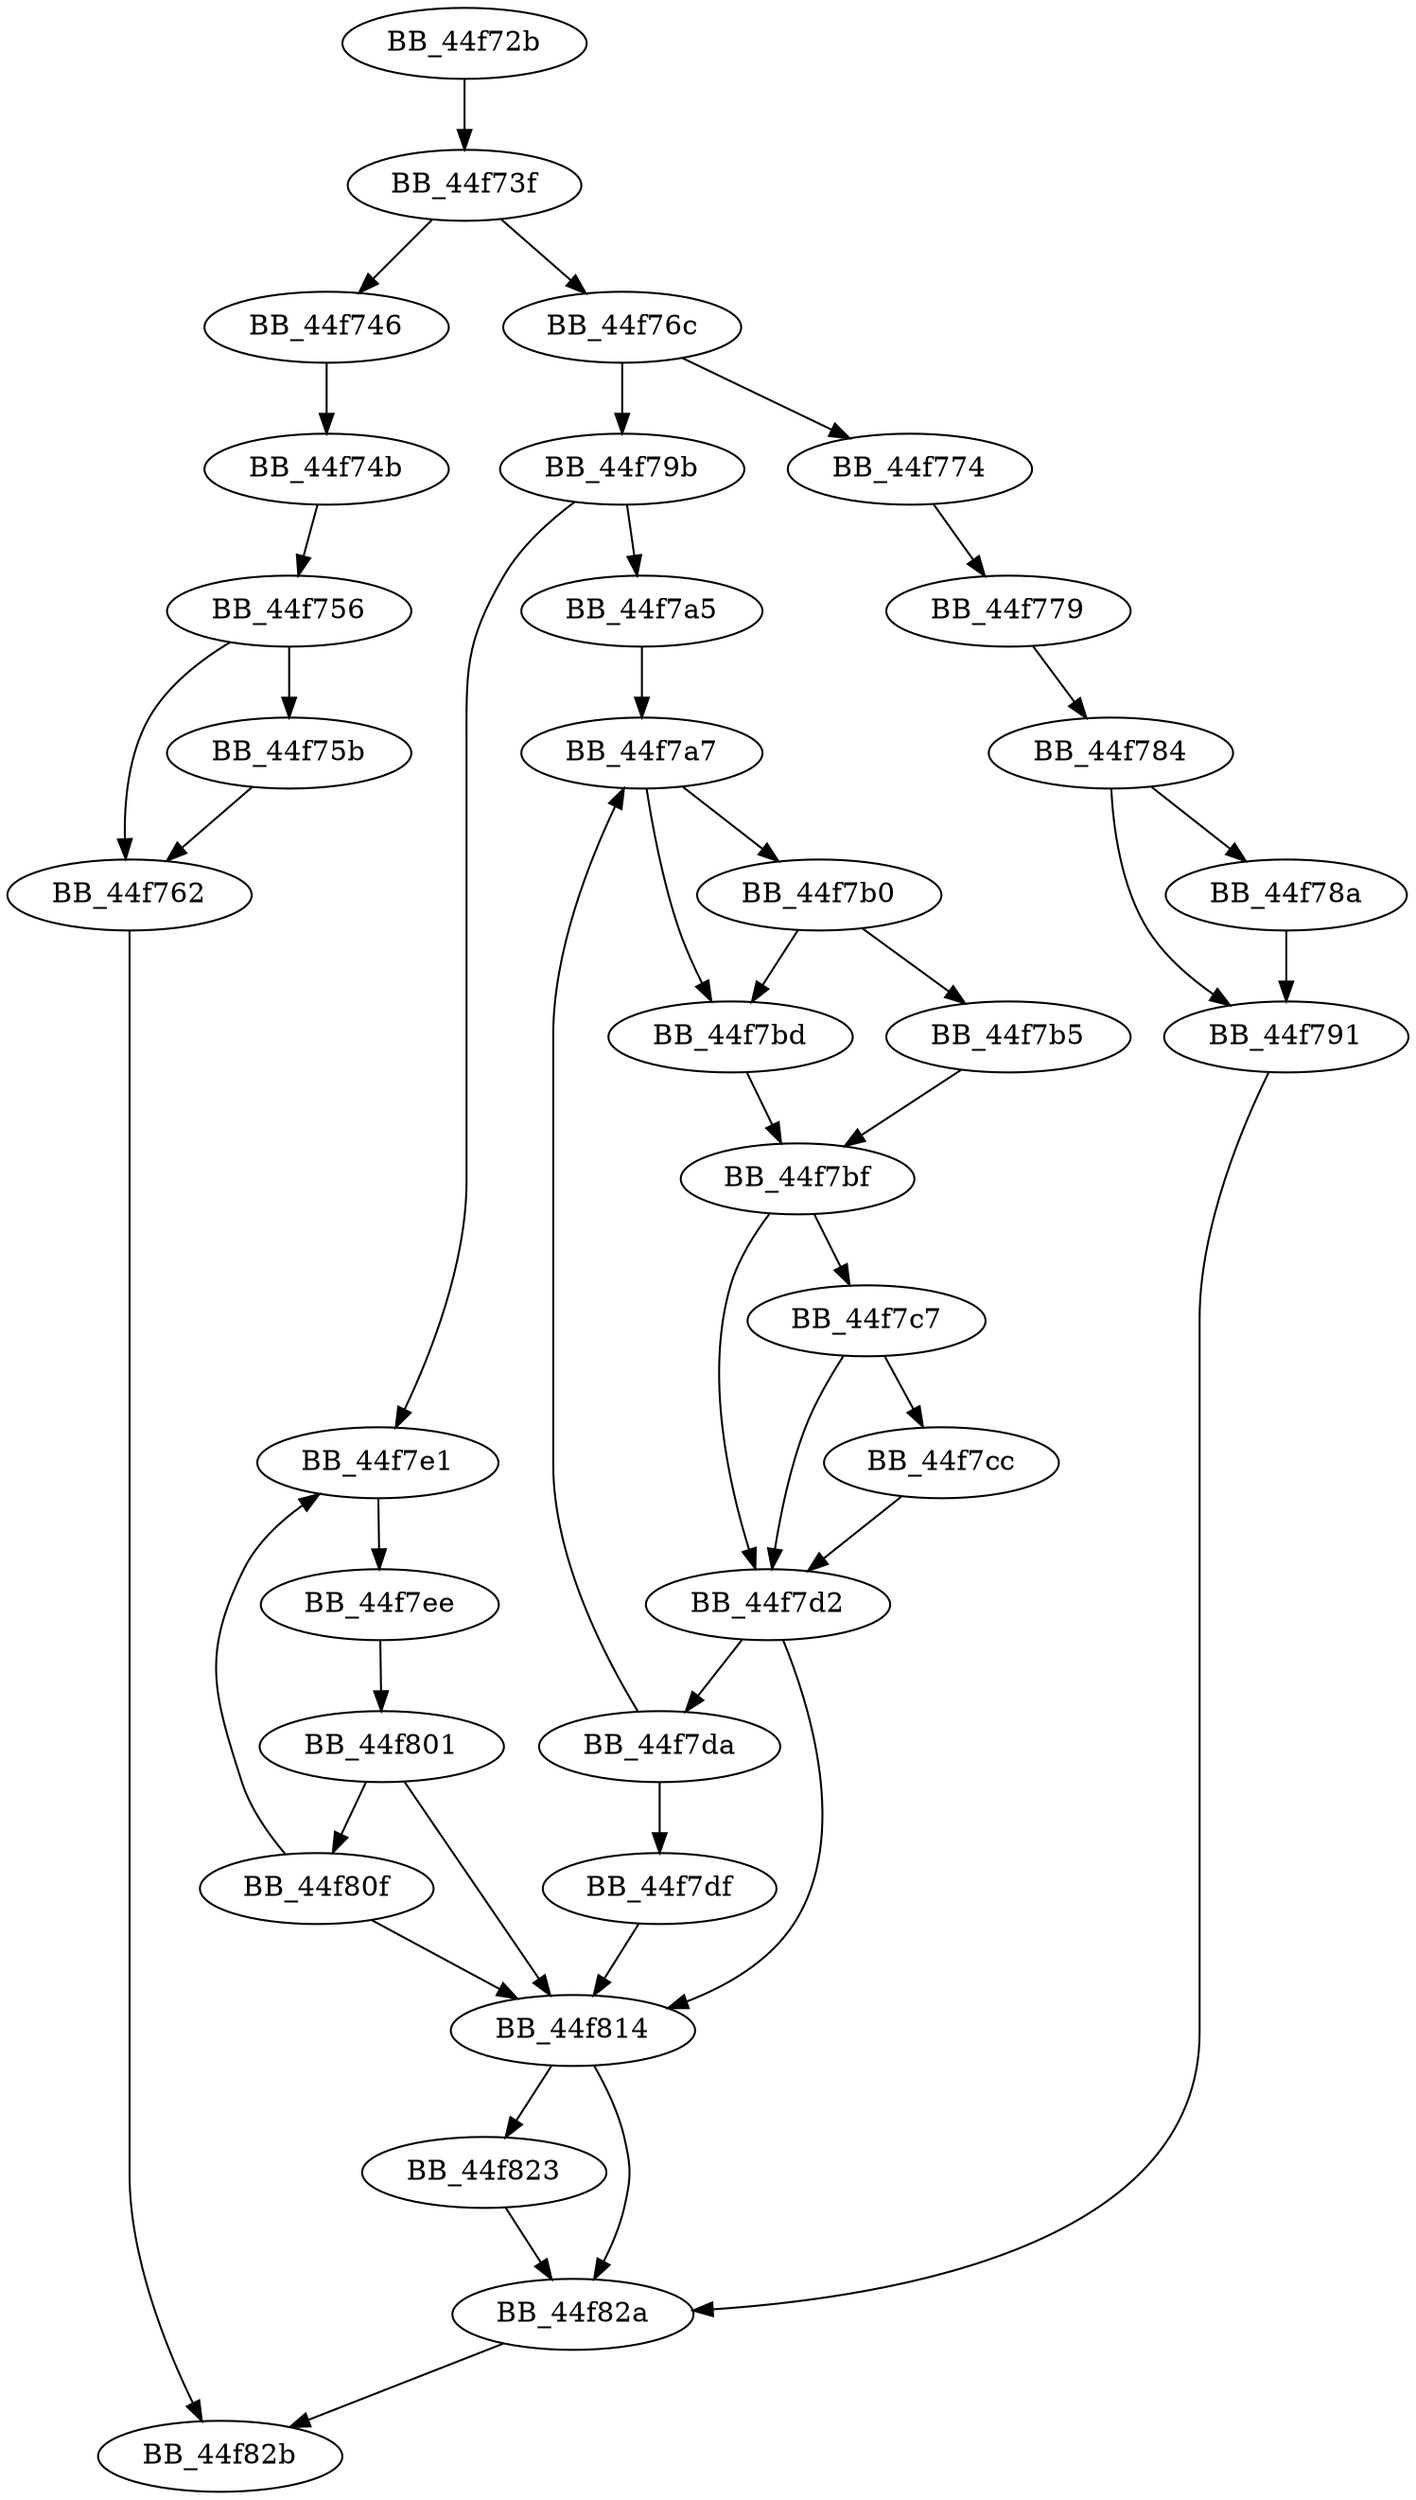 DiGraph sub_44F72B{
BB_44f72b->BB_44f73f
BB_44f73f->BB_44f746
BB_44f73f->BB_44f76c
BB_44f746->BB_44f74b
BB_44f74b->BB_44f756
BB_44f756->BB_44f75b
BB_44f756->BB_44f762
BB_44f75b->BB_44f762
BB_44f762->BB_44f82b
BB_44f76c->BB_44f774
BB_44f76c->BB_44f79b
BB_44f774->BB_44f779
BB_44f779->BB_44f784
BB_44f784->BB_44f78a
BB_44f784->BB_44f791
BB_44f78a->BB_44f791
BB_44f791->BB_44f82a
BB_44f79b->BB_44f7a5
BB_44f79b->BB_44f7e1
BB_44f7a5->BB_44f7a7
BB_44f7a7->BB_44f7b0
BB_44f7a7->BB_44f7bd
BB_44f7b0->BB_44f7b5
BB_44f7b0->BB_44f7bd
BB_44f7b5->BB_44f7bf
BB_44f7bd->BB_44f7bf
BB_44f7bf->BB_44f7c7
BB_44f7bf->BB_44f7d2
BB_44f7c7->BB_44f7cc
BB_44f7c7->BB_44f7d2
BB_44f7cc->BB_44f7d2
BB_44f7d2->BB_44f7da
BB_44f7d2->BB_44f814
BB_44f7da->BB_44f7a7
BB_44f7da->BB_44f7df
BB_44f7df->BB_44f814
BB_44f7e1->BB_44f7ee
BB_44f7ee->BB_44f801
BB_44f801->BB_44f80f
BB_44f801->BB_44f814
BB_44f80f->BB_44f7e1
BB_44f80f->BB_44f814
BB_44f814->BB_44f823
BB_44f814->BB_44f82a
BB_44f823->BB_44f82a
BB_44f82a->BB_44f82b
}
